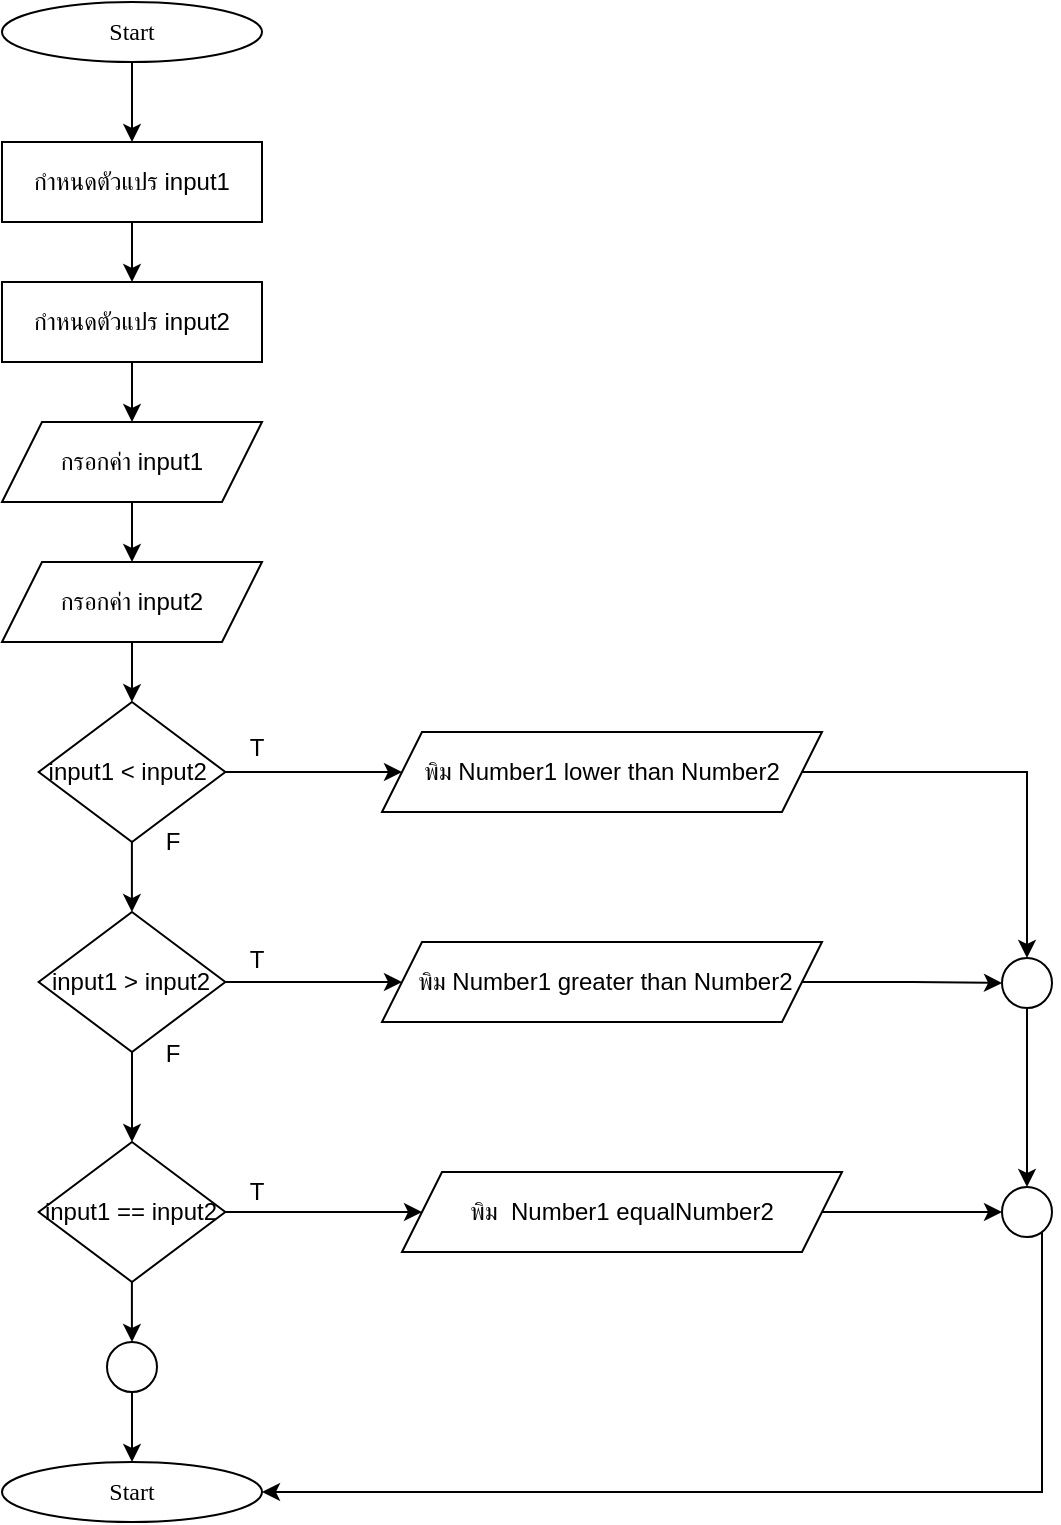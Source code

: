 <mxfile version="24.9.0">
  <diagram name="Page-1" id="PFnFGgTWkm-sJ0iboGXO">
    <mxGraphModel dx="1445" dy="323" grid="1" gridSize="10" guides="1" tooltips="1" connect="1" arrows="1" fold="1" page="1" pageScale="1" pageWidth="850" pageHeight="1100" math="0" shadow="0">
      <root>
        <mxCell id="0" />
        <mxCell id="1" parent="0" />
        <mxCell id="gq2C5vyWFMqyxG0vTHiH-8" style="edgeStyle=orthogonalEdgeStyle;rounded=0;orthogonalLoop=1;jettySize=auto;html=1;entryX=0.5;entryY=0;entryDx=0;entryDy=0;" edge="1" parent="1" source="gq2C5vyWFMqyxG0vTHiH-1" target="gq2C5vyWFMqyxG0vTHiH-2">
          <mxGeometry relative="1" as="geometry" />
        </mxCell>
        <mxCell id="gq2C5vyWFMqyxG0vTHiH-1" value="&lt;font data-font-src=&quot;https://fonts.googleapis.com/css?family=Sarabun&quot; face=&quot;Sarabun&quot;&gt;Start&lt;/font&gt;" style="ellipse;whiteSpace=wrap;html=1;" vertex="1" parent="1">
          <mxGeometry x="-630.0" y="60" width="130" height="30" as="geometry" />
        </mxCell>
        <mxCell id="gq2C5vyWFMqyxG0vTHiH-5" value="" style="edgeStyle=orthogonalEdgeStyle;rounded=0;orthogonalLoop=1;jettySize=auto;html=1;" edge="1" parent="1" source="gq2C5vyWFMqyxG0vTHiH-2" target="gq2C5vyWFMqyxG0vTHiH-4">
          <mxGeometry relative="1" as="geometry" />
        </mxCell>
        <mxCell id="gq2C5vyWFMqyxG0vTHiH-2" value="กำหนดตัวแปร input1" style="rounded=0;whiteSpace=wrap;html=1;" vertex="1" parent="1">
          <mxGeometry x="-630.0" y="130" width="130" height="40" as="geometry" />
        </mxCell>
        <mxCell id="gq2C5vyWFMqyxG0vTHiH-11" value="" style="edgeStyle=orthogonalEdgeStyle;rounded=0;orthogonalLoop=1;jettySize=auto;html=1;" edge="1" parent="1" source="gq2C5vyWFMqyxG0vTHiH-3" target="gq2C5vyWFMqyxG0vTHiH-10">
          <mxGeometry relative="1" as="geometry" />
        </mxCell>
        <mxCell id="gq2C5vyWFMqyxG0vTHiH-3" value="กรอกค่า input1" style="shape=parallelogram;perimeter=parallelogramPerimeter;whiteSpace=wrap;html=1;fixedSize=1;" vertex="1" parent="1">
          <mxGeometry x="-630.0" y="270" width="130" height="40" as="geometry" />
        </mxCell>
        <mxCell id="gq2C5vyWFMqyxG0vTHiH-9" value="" style="edgeStyle=orthogonalEdgeStyle;rounded=0;orthogonalLoop=1;jettySize=auto;html=1;" edge="1" parent="1" source="gq2C5vyWFMqyxG0vTHiH-4" target="gq2C5vyWFMqyxG0vTHiH-3">
          <mxGeometry relative="1" as="geometry" />
        </mxCell>
        <mxCell id="gq2C5vyWFMqyxG0vTHiH-4" value="กำหนดตัวแปร input2" style="rounded=0;whiteSpace=wrap;html=1;" vertex="1" parent="1">
          <mxGeometry x="-630.0" y="200" width="130" height="40" as="geometry" />
        </mxCell>
        <mxCell id="gq2C5vyWFMqyxG0vTHiH-15" value="" style="edgeStyle=orthogonalEdgeStyle;rounded=0;orthogonalLoop=1;jettySize=auto;html=1;" edge="1" parent="1" source="gq2C5vyWFMqyxG0vTHiH-10" target="gq2C5vyWFMqyxG0vTHiH-13">
          <mxGeometry relative="1" as="geometry" />
        </mxCell>
        <mxCell id="gq2C5vyWFMqyxG0vTHiH-10" value="กรอกค่า input2" style="shape=parallelogram;perimeter=parallelogramPerimeter;whiteSpace=wrap;html=1;fixedSize=1;" vertex="1" parent="1">
          <mxGeometry x="-630.0" y="340" width="130" height="40" as="geometry" />
        </mxCell>
        <mxCell id="gq2C5vyWFMqyxG0vTHiH-18" value="" style="edgeStyle=orthogonalEdgeStyle;rounded=0;orthogonalLoop=1;jettySize=auto;html=1;" edge="1" parent="1" source="gq2C5vyWFMqyxG0vTHiH-13" target="gq2C5vyWFMqyxG0vTHiH-17">
          <mxGeometry relative="1" as="geometry" />
        </mxCell>
        <mxCell id="gq2C5vyWFMqyxG0vTHiH-19" value="" style="edgeStyle=orthogonalEdgeStyle;rounded=0;orthogonalLoop=1;jettySize=auto;html=1;" edge="1" parent="1" source="gq2C5vyWFMqyxG0vTHiH-13" target="gq2C5vyWFMqyxG0vTHiH-16">
          <mxGeometry relative="1" as="geometry" />
        </mxCell>
        <mxCell id="gq2C5vyWFMqyxG0vTHiH-13" value="input1 &amp;lt; input2&amp;nbsp;" style="rhombus;whiteSpace=wrap;html=1;" vertex="1" parent="1">
          <mxGeometry x="-611.67" y="410" width="93.33" height="70" as="geometry" />
        </mxCell>
        <mxCell id="gq2C5vyWFMqyxG0vTHiH-43" style="edgeStyle=orthogonalEdgeStyle;rounded=0;orthogonalLoop=1;jettySize=auto;html=1;entryX=0.5;entryY=0;entryDx=0;entryDy=0;" edge="1" parent="1" source="gq2C5vyWFMqyxG0vTHiH-16" target="gq2C5vyWFMqyxG0vTHiH-28">
          <mxGeometry relative="1" as="geometry" />
        </mxCell>
        <mxCell id="gq2C5vyWFMqyxG0vTHiH-16" value="พิม Number1 lower than Number2" style="shape=parallelogram;perimeter=parallelogramPerimeter;whiteSpace=wrap;html=1;fixedSize=1;" vertex="1" parent="1">
          <mxGeometry x="-440" y="425" width="220" height="40" as="geometry" />
        </mxCell>
        <mxCell id="gq2C5vyWFMqyxG0vTHiH-21" value="" style="edgeStyle=orthogonalEdgeStyle;rounded=0;orthogonalLoop=1;jettySize=auto;html=1;" edge="1" parent="1" source="gq2C5vyWFMqyxG0vTHiH-17" target="gq2C5vyWFMqyxG0vTHiH-20">
          <mxGeometry relative="1" as="geometry" />
        </mxCell>
        <mxCell id="gq2C5vyWFMqyxG0vTHiH-24" value="" style="edgeStyle=orthogonalEdgeStyle;rounded=0;orthogonalLoop=1;jettySize=auto;html=1;" edge="1" parent="1" source="gq2C5vyWFMqyxG0vTHiH-17" target="gq2C5vyWFMqyxG0vTHiH-22">
          <mxGeometry relative="1" as="geometry" />
        </mxCell>
        <mxCell id="gq2C5vyWFMqyxG0vTHiH-17" value="input1 &amp;gt; input2" style="rhombus;whiteSpace=wrap;html=1;" vertex="1" parent="1">
          <mxGeometry x="-611.67" y="515" width="93.33" height="70" as="geometry" />
        </mxCell>
        <mxCell id="gq2C5vyWFMqyxG0vTHiH-40" value="" style="edgeStyle=orthogonalEdgeStyle;rounded=0;orthogonalLoop=1;jettySize=auto;html=1;" edge="1" parent="1" source="gq2C5vyWFMqyxG0vTHiH-20" target="gq2C5vyWFMqyxG0vTHiH-28">
          <mxGeometry relative="1" as="geometry" />
        </mxCell>
        <mxCell id="gq2C5vyWFMqyxG0vTHiH-20" value="&amp;nbsp;พิม&amp;nbsp;Number1 greater than Number2" style="shape=parallelogram;perimeter=parallelogramPerimeter;whiteSpace=wrap;html=1;fixedSize=1;" vertex="1" parent="1">
          <mxGeometry x="-440" y="530" width="220" height="40" as="geometry" />
        </mxCell>
        <mxCell id="gq2C5vyWFMqyxG0vTHiH-26" value="" style="edgeStyle=orthogonalEdgeStyle;rounded=0;orthogonalLoop=1;jettySize=auto;html=1;" edge="1" parent="1" source="gq2C5vyWFMqyxG0vTHiH-22" target="gq2C5vyWFMqyxG0vTHiH-25">
          <mxGeometry relative="1" as="geometry" />
        </mxCell>
        <mxCell id="gq2C5vyWFMqyxG0vTHiH-45" value="" style="edgeStyle=orthogonalEdgeStyle;rounded=0;orthogonalLoop=1;jettySize=auto;html=1;" edge="1" parent="1" source="gq2C5vyWFMqyxG0vTHiH-22" target="gq2C5vyWFMqyxG0vTHiH-44">
          <mxGeometry relative="1" as="geometry" />
        </mxCell>
        <mxCell id="gq2C5vyWFMqyxG0vTHiH-22" value="input1 == input2" style="rhombus;whiteSpace=wrap;html=1;" vertex="1" parent="1">
          <mxGeometry x="-611.67" y="630" width="93.33" height="70" as="geometry" />
        </mxCell>
        <mxCell id="gq2C5vyWFMqyxG0vTHiH-41" value="" style="edgeStyle=orthogonalEdgeStyle;rounded=0;orthogonalLoop=1;jettySize=auto;html=1;" edge="1" parent="1" source="gq2C5vyWFMqyxG0vTHiH-25" target="gq2C5vyWFMqyxG0vTHiH-30">
          <mxGeometry relative="1" as="geometry" />
        </mxCell>
        <mxCell id="gq2C5vyWFMqyxG0vTHiH-25" value="พิม&amp;nbsp; Number1 equalNumber2" style="shape=parallelogram;perimeter=parallelogramPerimeter;whiteSpace=wrap;html=1;fixedSize=1;" vertex="1" parent="1">
          <mxGeometry x="-430" y="645" width="220" height="40" as="geometry" />
        </mxCell>
        <mxCell id="gq2C5vyWFMqyxG0vTHiH-27" value="&lt;font data-font-src=&quot;https://fonts.googleapis.com/css?family=Sarabun&quot; face=&quot;Sarabun&quot;&gt;Start&lt;/font&gt;" style="ellipse;whiteSpace=wrap;html=1;" vertex="1" parent="1">
          <mxGeometry x="-630.0" y="790" width="130" height="30" as="geometry" />
        </mxCell>
        <mxCell id="gq2C5vyWFMqyxG0vTHiH-42" value="" style="edgeStyle=orthogonalEdgeStyle;rounded=0;orthogonalLoop=1;jettySize=auto;html=1;" edge="1" parent="1" source="gq2C5vyWFMqyxG0vTHiH-28" target="gq2C5vyWFMqyxG0vTHiH-30">
          <mxGeometry relative="1" as="geometry" />
        </mxCell>
        <mxCell id="gq2C5vyWFMqyxG0vTHiH-28" value="" style="ellipse;whiteSpace=wrap;html=1;aspect=fixed;" vertex="1" parent="1">
          <mxGeometry x="-130" y="538" width="25" height="25" as="geometry" />
        </mxCell>
        <mxCell id="gq2C5vyWFMqyxG0vTHiH-47" style="edgeStyle=orthogonalEdgeStyle;rounded=0;orthogonalLoop=1;jettySize=auto;html=1;entryX=1;entryY=0.5;entryDx=0;entryDy=0;" edge="1" parent="1" source="gq2C5vyWFMqyxG0vTHiH-30" target="gq2C5vyWFMqyxG0vTHiH-27">
          <mxGeometry relative="1" as="geometry">
            <Array as="points">
              <mxPoint x="-110" y="805" />
            </Array>
          </mxGeometry>
        </mxCell>
        <mxCell id="gq2C5vyWFMqyxG0vTHiH-30" value="" style="ellipse;whiteSpace=wrap;html=1;aspect=fixed;" vertex="1" parent="1">
          <mxGeometry x="-130" y="652.5" width="25" height="25" as="geometry" />
        </mxCell>
        <mxCell id="gq2C5vyWFMqyxG0vTHiH-32" value="T" style="text;html=1;align=center;verticalAlign=middle;resizable=0;points=[];autosize=1;strokeColor=none;fillColor=none;" vertex="1" parent="1">
          <mxGeometry x="-518.34" y="418" width="30" height="30" as="geometry" />
        </mxCell>
        <mxCell id="gq2C5vyWFMqyxG0vTHiH-33" value="F" style="text;html=1;align=center;verticalAlign=middle;resizable=0;points=[];autosize=1;strokeColor=none;fillColor=none;" vertex="1" parent="1">
          <mxGeometry x="-560" y="465" width="30" height="30" as="geometry" />
        </mxCell>
        <mxCell id="gq2C5vyWFMqyxG0vTHiH-34" value="F" style="text;html=1;align=center;verticalAlign=middle;resizable=0;points=[];autosize=1;strokeColor=none;fillColor=none;" vertex="1" parent="1">
          <mxGeometry x="-560" y="571" width="30" height="30" as="geometry" />
        </mxCell>
        <mxCell id="gq2C5vyWFMqyxG0vTHiH-35" value="T" style="text;html=1;align=center;verticalAlign=middle;resizable=0;points=[];autosize=1;strokeColor=none;fillColor=none;" vertex="1" parent="1">
          <mxGeometry x="-518.34" y="524" width="30" height="30" as="geometry" />
        </mxCell>
        <mxCell id="gq2C5vyWFMqyxG0vTHiH-38" value="T" style="text;html=1;align=center;verticalAlign=middle;resizable=0;points=[];autosize=1;strokeColor=none;fillColor=none;" vertex="1" parent="1">
          <mxGeometry x="-518.34" y="640" width="30" height="30" as="geometry" />
        </mxCell>
        <mxCell id="gq2C5vyWFMqyxG0vTHiH-46" value="" style="edgeStyle=orthogonalEdgeStyle;rounded=0;orthogonalLoop=1;jettySize=auto;html=1;" edge="1" parent="1" source="gq2C5vyWFMqyxG0vTHiH-44" target="gq2C5vyWFMqyxG0vTHiH-27">
          <mxGeometry relative="1" as="geometry" />
        </mxCell>
        <mxCell id="gq2C5vyWFMqyxG0vTHiH-44" value="" style="ellipse;whiteSpace=wrap;html=1;aspect=fixed;" vertex="1" parent="1">
          <mxGeometry x="-577.5" y="730" width="25" height="25" as="geometry" />
        </mxCell>
      </root>
    </mxGraphModel>
  </diagram>
</mxfile>
